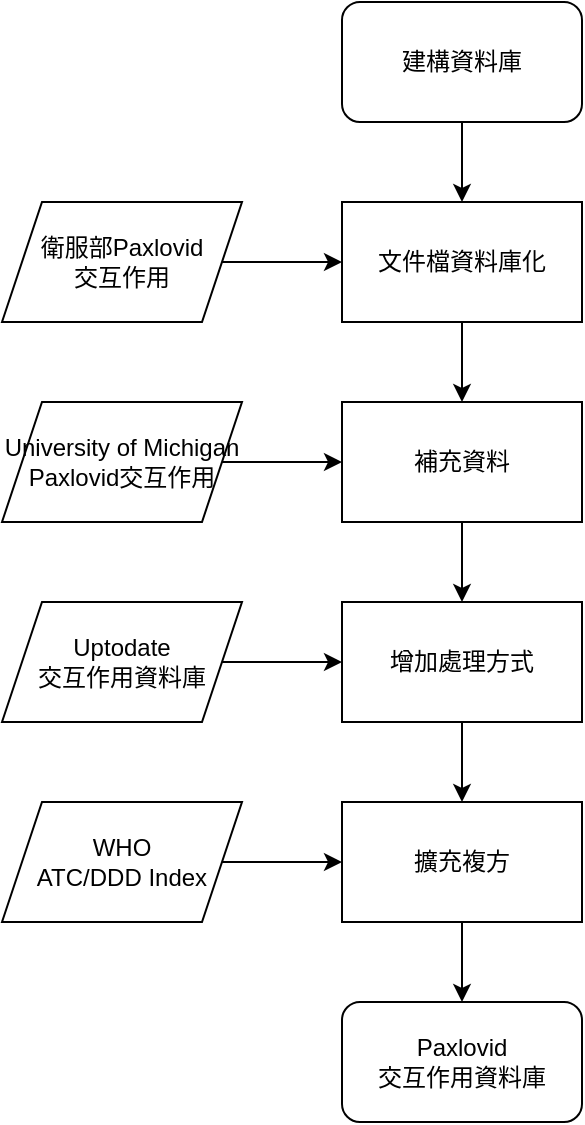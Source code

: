 <mxfile>
    <diagram id="3vL1KloaXR-8Ip17iDQj" name="第1頁">
        <mxGraphModel dx="1134" dy="472" grid="1" gridSize="10" guides="1" tooltips="1" connect="1" arrows="1" fold="1" page="1" pageScale="1" pageWidth="827" pageHeight="1169" math="0" shadow="0">
            <root>
                <mxCell id="0"/>
                <mxCell id="1" parent="0"/>
                <mxCell id="22" value="" style="edgeStyle=none;html=1;" parent="1" source="2" target="9" edge="1">
                    <mxGeometry relative="1" as="geometry"/>
                </mxCell>
                <mxCell id="2" value="衛服部Paxlovid&lt;br&gt;交互作用" style="shape=parallelogram;perimeter=parallelogramPerimeter;whiteSpace=wrap;html=1;fixedSize=1;" parent="1" vertex="1">
                    <mxGeometry x="60" y="120" width="120" height="60" as="geometry"/>
                </mxCell>
                <mxCell id="21" value="" style="edgeStyle=none;html=1;" parent="1" source="3" target="10" edge="1">
                    <mxGeometry relative="1" as="geometry"/>
                </mxCell>
                <mxCell id="3" value="University of Michigan&lt;br&gt;Paxlovid交互作用" style="shape=parallelogram;perimeter=parallelogramPerimeter;whiteSpace=wrap;html=1;fixedSize=1;" parent="1" vertex="1">
                    <mxGeometry x="60" y="220" width="120" height="60" as="geometry"/>
                </mxCell>
                <mxCell id="20" value="" style="edgeStyle=none;html=1;" parent="1" source="4" target="11" edge="1">
                    <mxGeometry relative="1" as="geometry"/>
                </mxCell>
                <mxCell id="4" value="Uptodate&lt;br&gt;交互作用資料庫" style="shape=parallelogram;perimeter=parallelogramPerimeter;whiteSpace=wrap;html=1;fixedSize=1;" parent="1" vertex="1">
                    <mxGeometry x="60" y="320" width="120" height="60" as="geometry"/>
                </mxCell>
                <mxCell id="5" value="Paxlovid&lt;br&gt;交互作用資料庫" style="rounded=1;whiteSpace=wrap;html=1;" parent="1" vertex="1">
                    <mxGeometry x="230" y="520" width="120" height="60" as="geometry"/>
                </mxCell>
                <mxCell id="19" value="" style="edgeStyle=none;html=1;" parent="1" source="6" target="12" edge="1">
                    <mxGeometry relative="1" as="geometry"/>
                </mxCell>
                <mxCell id="6" value="WHO&lt;br&gt;ATC/DDD Index" style="shape=parallelogram;perimeter=parallelogramPerimeter;whiteSpace=wrap;html=1;fixedSize=1;" parent="1" vertex="1">
                    <mxGeometry x="60" y="420" width="120" height="60" as="geometry"/>
                </mxCell>
                <mxCell id="14" value="" style="edgeStyle=none;html=1;" parent="1" source="7" target="9" edge="1">
                    <mxGeometry relative="1" as="geometry"/>
                </mxCell>
                <mxCell id="7" value="建構資料庫" style="rounded=1;whiteSpace=wrap;html=1;" parent="1" vertex="1">
                    <mxGeometry x="230" y="20" width="120" height="60" as="geometry"/>
                </mxCell>
                <mxCell id="15" value="" style="edgeStyle=none;html=1;" parent="1" source="9" target="10" edge="1">
                    <mxGeometry relative="1" as="geometry"/>
                </mxCell>
                <mxCell id="9" value="文件檔資料庫化" style="rounded=0;whiteSpace=wrap;html=1;" parent="1" vertex="1">
                    <mxGeometry x="230" y="120" width="120" height="60" as="geometry"/>
                </mxCell>
                <mxCell id="16" value="" style="edgeStyle=none;html=1;" parent="1" source="10" target="11" edge="1">
                    <mxGeometry relative="1" as="geometry"/>
                </mxCell>
                <mxCell id="10" value="補充資料" style="rounded=0;whiteSpace=wrap;html=1;" parent="1" vertex="1">
                    <mxGeometry x="230" y="220" width="120" height="60" as="geometry"/>
                </mxCell>
                <mxCell id="17" value="" style="edgeStyle=none;html=1;" parent="1" source="11" target="12" edge="1">
                    <mxGeometry relative="1" as="geometry"/>
                </mxCell>
                <mxCell id="11" value="增加處理方式" style="rounded=0;whiteSpace=wrap;html=1;" parent="1" vertex="1">
                    <mxGeometry x="230" y="320" width="120" height="60" as="geometry"/>
                </mxCell>
                <mxCell id="18" value="" style="edgeStyle=none;html=1;" parent="1" source="12" target="5" edge="1">
                    <mxGeometry relative="1" as="geometry"/>
                </mxCell>
                <mxCell id="12" value="擴充複方" style="rounded=0;whiteSpace=wrap;html=1;" parent="1" vertex="1">
                    <mxGeometry x="230" y="420" width="120" height="60" as="geometry"/>
                </mxCell>
            </root>
        </mxGraphModel>
    </diagram>
</mxfile>